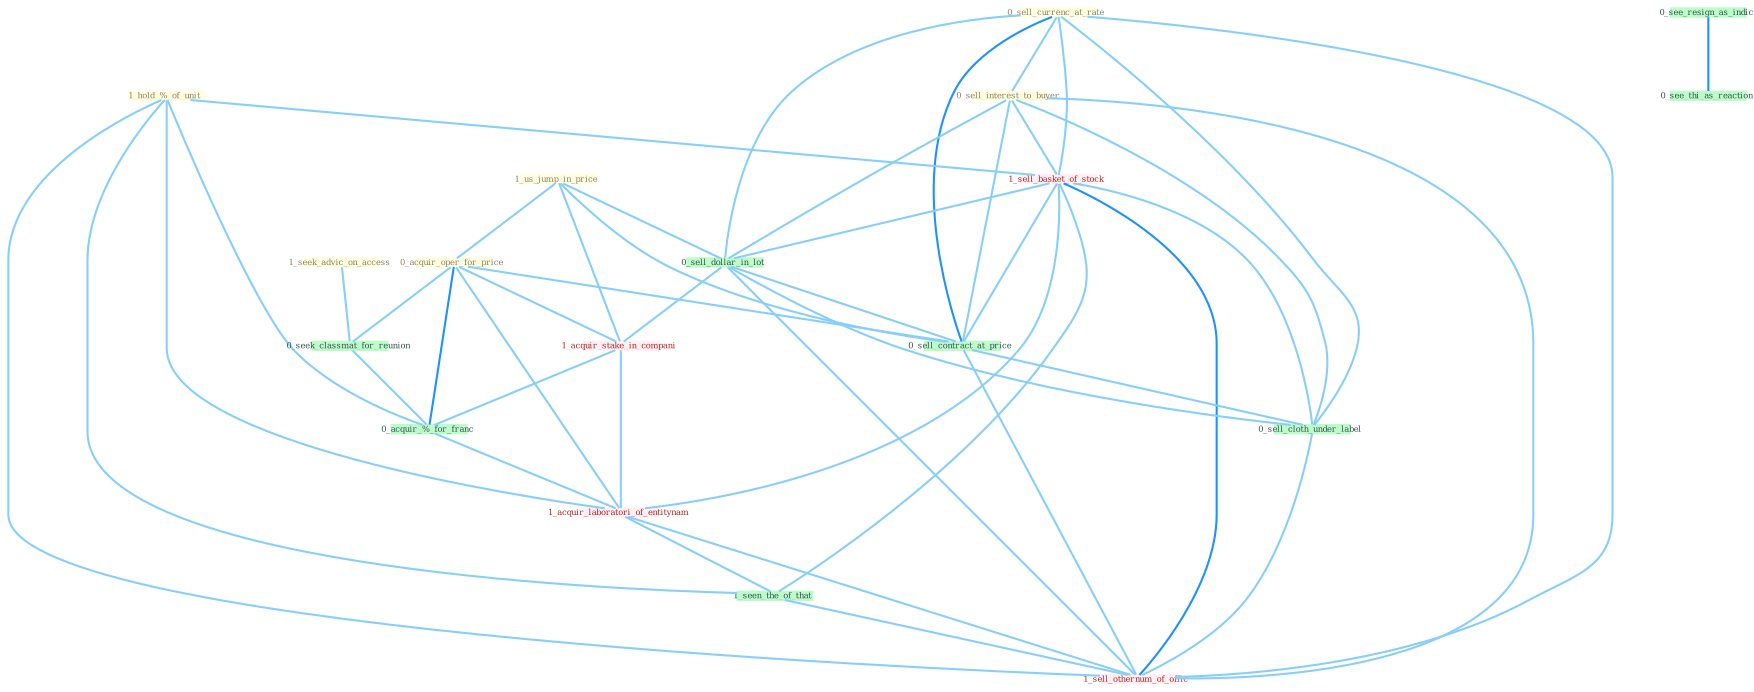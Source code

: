 Graph G{ 
    node
    [shape=polygon,style=filled,width=.5,height=.06,color="#BDFCC9",fixedsize=true,fontsize=4,
    fontcolor="#2f4f4f"];
    {node
    [color="#ffffe0", fontcolor="#8b7d6b"] "1_us_jump_in_price " "0_sell_currenc_at_rate " "0_sell_interest_to_buyer " "1_hold_%_of_unit " "1_seek_advic_on_access " "0_acquir_oper_for_price "}
{node [color="#fff0f5", fontcolor="#b22222"] "1_sell_basket_of_stock " "1_acquir_stake_in_compani " "1_acquir_laboratori_of_entitynam " "1_sell_othernum_of_offic "}
edge [color="#B0E2FF"];

	"1_us_jump_in_price " -- "0_acquir_oper_for_price " [w="1", color="#87cefa" ];
	"1_us_jump_in_price " -- "0_sell_dollar_in_lot " [w="1", color="#87cefa" ];
	"1_us_jump_in_price " -- "1_acquir_stake_in_compani " [w="1", color="#87cefa" ];
	"1_us_jump_in_price " -- "0_sell_contract_at_price " [w="1", color="#87cefa" ];
	"0_sell_currenc_at_rate " -- "0_sell_interest_to_buyer " [w="1", color="#87cefa" ];
	"0_sell_currenc_at_rate " -- "1_sell_basket_of_stock " [w="1", color="#87cefa" ];
	"0_sell_currenc_at_rate " -- "0_sell_dollar_in_lot " [w="1", color="#87cefa" ];
	"0_sell_currenc_at_rate " -- "0_sell_contract_at_price " [w="2", color="#1e90ff" , len=0.8];
	"0_sell_currenc_at_rate " -- "0_sell_cloth_under_label " [w="1", color="#87cefa" ];
	"0_sell_currenc_at_rate " -- "1_sell_othernum_of_offic " [w="1", color="#87cefa" ];
	"0_sell_interest_to_buyer " -- "1_sell_basket_of_stock " [w="1", color="#87cefa" ];
	"0_sell_interest_to_buyer " -- "0_sell_dollar_in_lot " [w="1", color="#87cefa" ];
	"0_sell_interest_to_buyer " -- "0_sell_contract_at_price " [w="1", color="#87cefa" ];
	"0_sell_interest_to_buyer " -- "0_sell_cloth_under_label " [w="1", color="#87cefa" ];
	"0_sell_interest_to_buyer " -- "1_sell_othernum_of_offic " [w="1", color="#87cefa" ];
	"1_hold_%_of_unit " -- "1_sell_basket_of_stock " [w="1", color="#87cefa" ];
	"1_hold_%_of_unit " -- "0_acquir_%_for_franc " [w="1", color="#87cefa" ];
	"1_hold_%_of_unit " -- "1_acquir_laboratori_of_entitynam " [w="1", color="#87cefa" ];
	"1_hold_%_of_unit " -- "1_seen_the_of_that " [w="1", color="#87cefa" ];
	"1_hold_%_of_unit " -- "1_sell_othernum_of_offic " [w="1", color="#87cefa" ];
	"1_seek_advic_on_access " -- "0_seek_classmat_for_reunion " [w="1", color="#87cefa" ];
	"0_acquir_oper_for_price " -- "0_seek_classmat_for_reunion " [w="1", color="#87cefa" ];
	"0_acquir_oper_for_price " -- "1_acquir_stake_in_compani " [w="1", color="#87cefa" ];
	"0_acquir_oper_for_price " -- "0_acquir_%_for_franc " [w="2", color="#1e90ff" , len=0.8];
	"0_acquir_oper_for_price " -- "0_sell_contract_at_price " [w="1", color="#87cefa" ];
	"0_acquir_oper_for_price " -- "1_acquir_laboratori_of_entitynam " [w="1", color="#87cefa" ];
	"0_seek_classmat_for_reunion " -- "0_acquir_%_for_franc " [w="1", color="#87cefa" ];
	"1_sell_basket_of_stock " -- "0_sell_dollar_in_lot " [w="1", color="#87cefa" ];
	"1_sell_basket_of_stock " -- "0_sell_contract_at_price " [w="1", color="#87cefa" ];
	"1_sell_basket_of_stock " -- "1_acquir_laboratori_of_entitynam " [w="1", color="#87cefa" ];
	"1_sell_basket_of_stock " -- "0_sell_cloth_under_label " [w="1", color="#87cefa" ];
	"1_sell_basket_of_stock " -- "1_seen_the_of_that " [w="1", color="#87cefa" ];
	"1_sell_basket_of_stock " -- "1_sell_othernum_of_offic " [w="2", color="#1e90ff" , len=0.8];
	"0_sell_dollar_in_lot " -- "1_acquir_stake_in_compani " [w="1", color="#87cefa" ];
	"0_sell_dollar_in_lot " -- "0_sell_contract_at_price " [w="1", color="#87cefa" ];
	"0_sell_dollar_in_lot " -- "0_sell_cloth_under_label " [w="1", color="#87cefa" ];
	"0_sell_dollar_in_lot " -- "1_sell_othernum_of_offic " [w="1", color="#87cefa" ];
	"0_see_resign_as_indic " -- "0_see_thi_as_reaction " [w="2", color="#1e90ff" , len=0.8];
	"1_acquir_stake_in_compani " -- "0_acquir_%_for_franc " [w="1", color="#87cefa" ];
	"1_acquir_stake_in_compani " -- "1_acquir_laboratori_of_entitynam " [w="1", color="#87cefa" ];
	"0_acquir_%_for_franc " -- "1_acquir_laboratori_of_entitynam " [w="1", color="#87cefa" ];
	"0_sell_contract_at_price " -- "0_sell_cloth_under_label " [w="1", color="#87cefa" ];
	"0_sell_contract_at_price " -- "1_sell_othernum_of_offic " [w="1", color="#87cefa" ];
	"1_acquir_laboratori_of_entitynam " -- "1_seen_the_of_that " [w="1", color="#87cefa" ];
	"1_acquir_laboratori_of_entitynam " -- "1_sell_othernum_of_offic " [w="1", color="#87cefa" ];
	"0_sell_cloth_under_label " -- "1_sell_othernum_of_offic " [w="1", color="#87cefa" ];
	"1_seen_the_of_that " -- "1_sell_othernum_of_offic " [w="1", color="#87cefa" ];
}